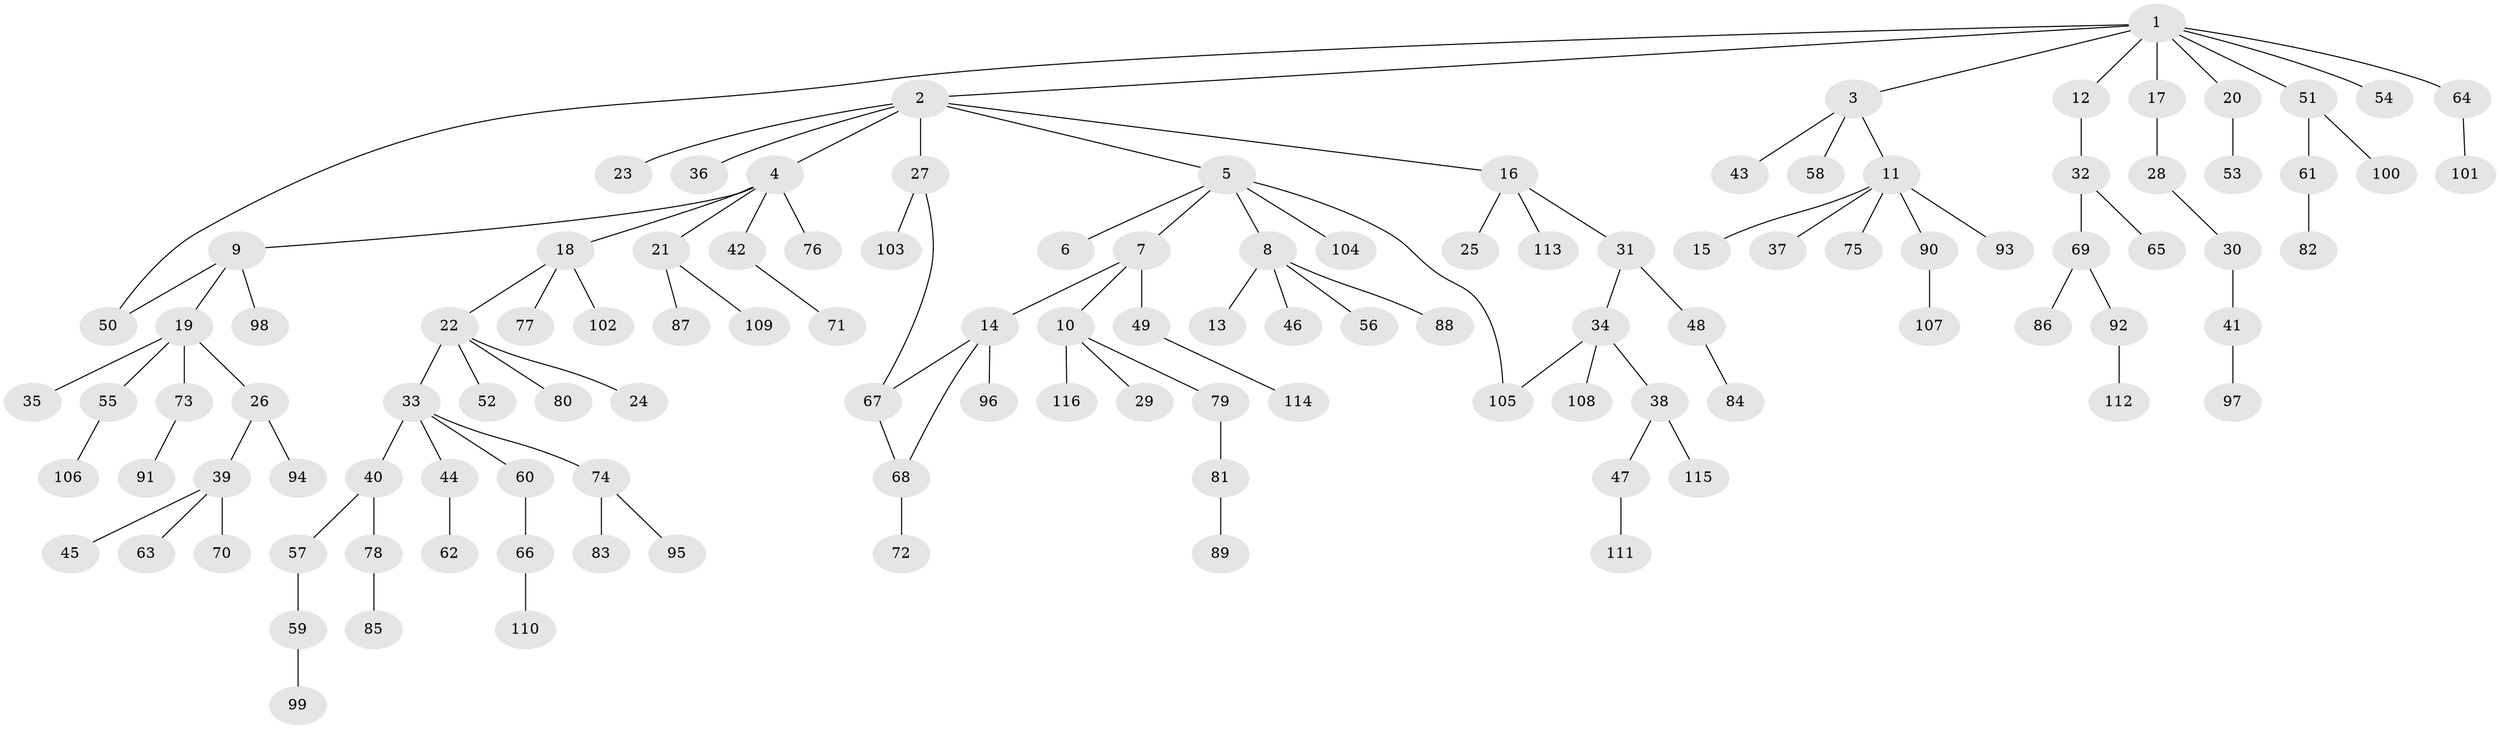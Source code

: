 // coarse degree distribution, {9: 0.013333333333333334, 8: 0.02666666666666667, 3: 0.14666666666666667, 5: 0.05333333333333334, 1: 0.56, 4: 0.04, 2: 0.16}
// Generated by graph-tools (version 1.1) at 2025/23/03/03/25 07:23:32]
// undirected, 116 vertices, 119 edges
graph export_dot {
graph [start="1"]
  node [color=gray90,style=filled];
  1;
  2;
  3;
  4;
  5;
  6;
  7;
  8;
  9;
  10;
  11;
  12;
  13;
  14;
  15;
  16;
  17;
  18;
  19;
  20;
  21;
  22;
  23;
  24;
  25;
  26;
  27;
  28;
  29;
  30;
  31;
  32;
  33;
  34;
  35;
  36;
  37;
  38;
  39;
  40;
  41;
  42;
  43;
  44;
  45;
  46;
  47;
  48;
  49;
  50;
  51;
  52;
  53;
  54;
  55;
  56;
  57;
  58;
  59;
  60;
  61;
  62;
  63;
  64;
  65;
  66;
  67;
  68;
  69;
  70;
  71;
  72;
  73;
  74;
  75;
  76;
  77;
  78;
  79;
  80;
  81;
  82;
  83;
  84;
  85;
  86;
  87;
  88;
  89;
  90;
  91;
  92;
  93;
  94;
  95;
  96;
  97;
  98;
  99;
  100;
  101;
  102;
  103;
  104;
  105;
  106;
  107;
  108;
  109;
  110;
  111;
  112;
  113;
  114;
  115;
  116;
  1 -- 2;
  1 -- 3;
  1 -- 12;
  1 -- 17;
  1 -- 20;
  1 -- 50;
  1 -- 51;
  1 -- 54;
  1 -- 64;
  2 -- 4;
  2 -- 5;
  2 -- 16;
  2 -- 23;
  2 -- 27;
  2 -- 36;
  3 -- 11;
  3 -- 43;
  3 -- 58;
  4 -- 9;
  4 -- 18;
  4 -- 21;
  4 -- 42;
  4 -- 76;
  5 -- 6;
  5 -- 7;
  5 -- 8;
  5 -- 104;
  5 -- 105;
  7 -- 10;
  7 -- 14;
  7 -- 49;
  8 -- 13;
  8 -- 46;
  8 -- 56;
  8 -- 88;
  9 -- 19;
  9 -- 98;
  9 -- 50;
  10 -- 29;
  10 -- 79;
  10 -- 116;
  11 -- 15;
  11 -- 37;
  11 -- 75;
  11 -- 90;
  11 -- 93;
  12 -- 32;
  14 -- 96;
  14 -- 68;
  14 -- 67;
  16 -- 25;
  16 -- 31;
  16 -- 113;
  17 -- 28;
  18 -- 22;
  18 -- 77;
  18 -- 102;
  19 -- 26;
  19 -- 35;
  19 -- 55;
  19 -- 73;
  20 -- 53;
  21 -- 87;
  21 -- 109;
  22 -- 24;
  22 -- 33;
  22 -- 52;
  22 -- 80;
  26 -- 39;
  26 -- 94;
  27 -- 67;
  27 -- 103;
  28 -- 30;
  30 -- 41;
  31 -- 34;
  31 -- 48;
  32 -- 65;
  32 -- 69;
  33 -- 40;
  33 -- 44;
  33 -- 60;
  33 -- 74;
  34 -- 38;
  34 -- 105;
  34 -- 108;
  38 -- 47;
  38 -- 115;
  39 -- 45;
  39 -- 63;
  39 -- 70;
  40 -- 57;
  40 -- 78;
  41 -- 97;
  42 -- 71;
  44 -- 62;
  47 -- 111;
  48 -- 84;
  49 -- 114;
  51 -- 61;
  51 -- 100;
  55 -- 106;
  57 -- 59;
  59 -- 99;
  60 -- 66;
  61 -- 82;
  64 -- 101;
  66 -- 110;
  67 -- 68;
  68 -- 72;
  69 -- 86;
  69 -- 92;
  73 -- 91;
  74 -- 83;
  74 -- 95;
  78 -- 85;
  79 -- 81;
  81 -- 89;
  90 -- 107;
  92 -- 112;
}
